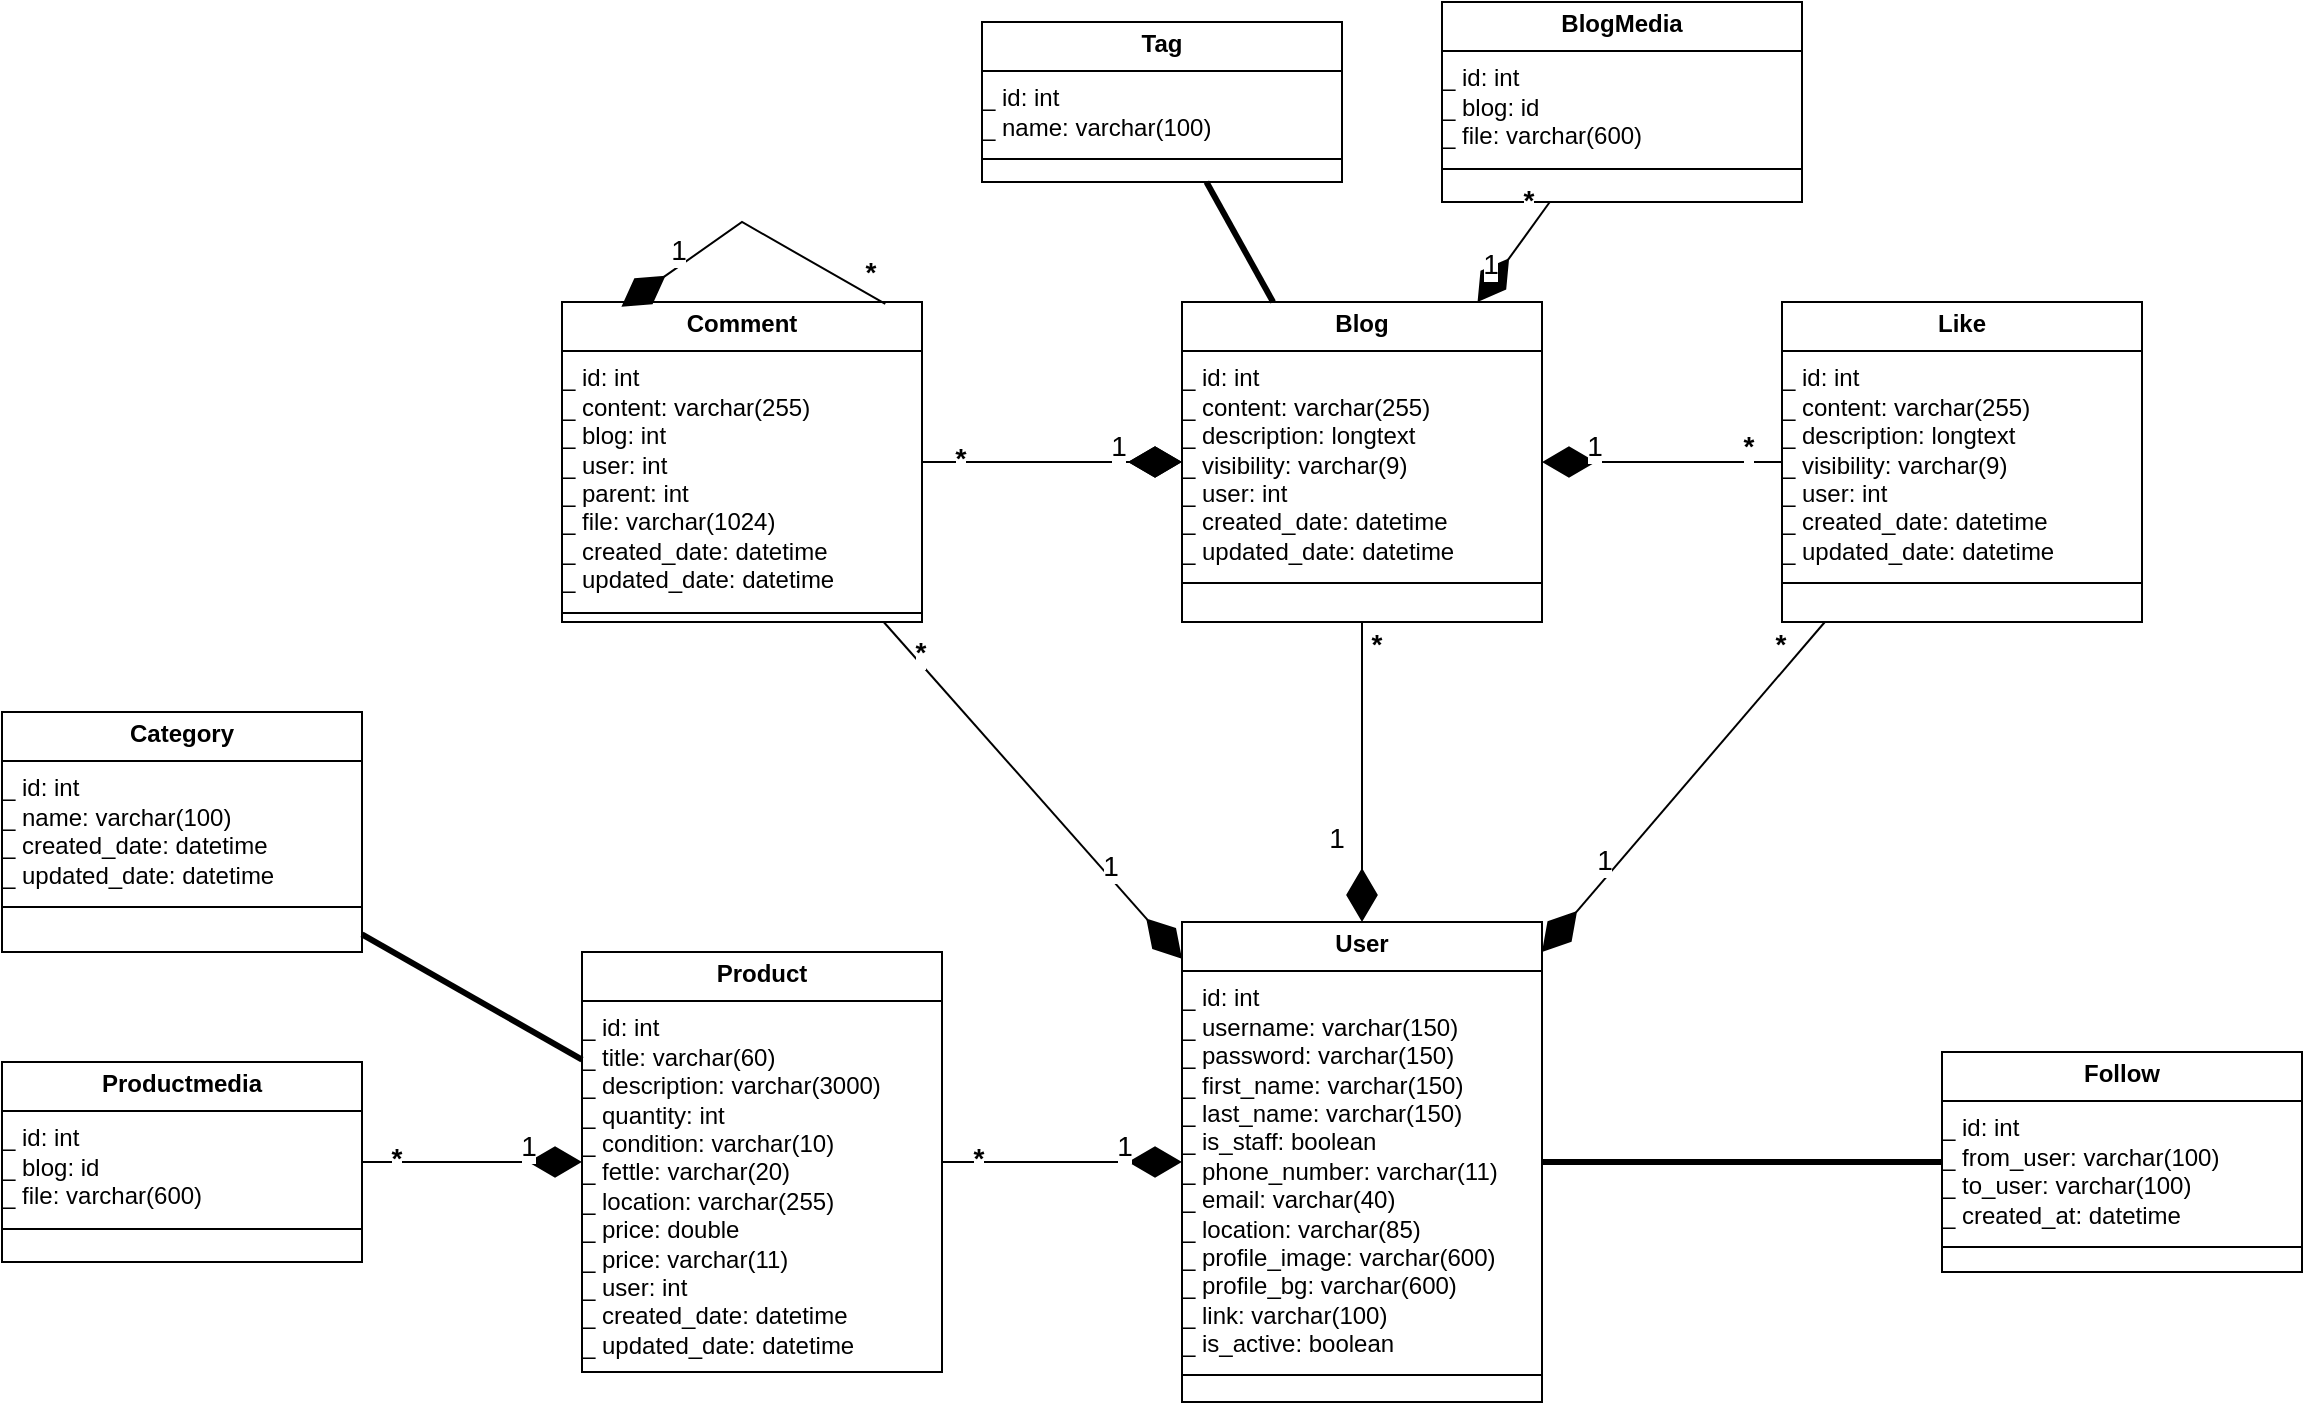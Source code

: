 <mxfile version="24.7.17">
  <diagram name="Page-1" id="c4acf3e9-155e-7222-9cf6-157b1a14988f">
    <mxGraphModel dx="2140" dy="1663" grid="1" gridSize="10" guides="1" tooltips="1" connect="1" arrows="1" fold="1" page="1" pageScale="1" pageWidth="850" pageHeight="1100" background="none" math="0" shadow="0">
      <root>
        <mxCell id="0" />
        <mxCell id="1" parent="0" />
        <mxCell id="75buAJmkiO0_xKclVIpT-29" value="&lt;p style=&quot;margin:0px;margin-top:4px;text-align:center;&quot;&gt;&lt;b&gt;User&lt;/b&gt;&lt;/p&gt;&lt;hr size=&quot;1&quot; style=&quot;border-style:solid;&quot;&gt;_ id: int&lt;div&gt;_ username: varchar(150)&lt;/div&gt;&lt;div&gt;_ password: varchar(150)&lt;/div&gt;&lt;div&gt;_ first_name: varchar(150)&lt;div&gt;_ last_name: varchar(150)&lt;/div&gt;&lt;div&gt;_ is_staff: boolean&lt;/div&gt;&lt;div&gt;_ phone_number: varchar(11)&lt;div&gt;_ email: varchar(40)&lt;/div&gt;&lt;div&gt;_ location: varchar(85)&lt;/div&gt;&lt;/div&gt;&lt;div&gt;_ profile_image: varchar(600)&lt;div&gt;_ profile_bg: varchar(600)&lt;/div&gt;&lt;div&gt;_ link: varchar(100)&lt;/div&gt;&lt;/div&gt;&lt;div&gt;_ is_active: boolean&lt;/div&gt;&lt;div&gt;&lt;div style=&quot;height:2px;&quot;&gt;&lt;/div&gt;&lt;hr size=&quot;1&quot; style=&quot;border-style:solid;&quot;&gt;&lt;div style=&quot;height:2px;&quot;&gt;&lt;/div&gt;&lt;/div&gt;&lt;/div&gt;" style="verticalAlign=top;align=left;overflow=fill;html=1;whiteSpace=wrap;" parent="1" vertex="1">
          <mxGeometry x="460" y="50" width="180" height="240" as="geometry" />
        </mxCell>
        <mxCell id="75buAJmkiO0_xKclVIpT-30" value="&lt;p style=&quot;margin:0px;margin-top:4px;text-align:center;&quot;&gt;&lt;b&gt;Follow&lt;/b&gt;&lt;/p&gt;&lt;hr size=&quot;1&quot; style=&quot;border-style:solid;&quot;&gt;_ id: int&lt;div&gt;_ from_user: varchar(100)&lt;/div&gt;&lt;div&gt;_ to_user: varchar(100)&lt;/div&gt;&lt;div&gt;_ created_at: datetime&lt;div&gt;&lt;div style=&quot;height:2px;&quot;&gt;&lt;/div&gt;&lt;hr size=&quot;1&quot; style=&quot;border-style:solid;&quot;&gt;&lt;div style=&quot;height:2px;&quot;&gt;&lt;/div&gt;&lt;/div&gt;&lt;/div&gt;" style="verticalAlign=top;align=left;overflow=fill;html=1;whiteSpace=wrap;" parent="1" vertex="1">
          <mxGeometry x="840" y="115" width="180" height="110" as="geometry" />
        </mxCell>
        <mxCell id="75buAJmkiO0_xKclVIpT-48" value="&lt;p style=&quot;margin:0px;margin-top:4px;text-align:center;&quot;&gt;&lt;b&gt;Blog&lt;/b&gt;&lt;/p&gt;&lt;hr size=&quot;1&quot; style=&quot;border-style:solid;&quot;&gt;_ id: int&lt;div&gt;_ content: varchar(255)&lt;/div&gt;&lt;div&gt;_ description: longtext&lt;/div&gt;&lt;div&gt;_ visibility: varchar(9)&lt;div&gt;_ user: int&lt;/div&gt;&lt;div&gt;_ created_date: datetime&lt;/div&gt;&lt;div&gt;_ updated_date: datetime&lt;/div&gt;&lt;div&gt;&lt;div style=&quot;height:2px;&quot;&gt;&lt;/div&gt;&lt;hr size=&quot;1&quot; style=&quot;border-style:solid;&quot;&gt;&lt;div style=&quot;height:2px;&quot;&gt;&lt;/div&gt;&lt;/div&gt;&lt;/div&gt;" style="verticalAlign=top;align=left;overflow=fill;html=1;whiteSpace=wrap;" parent="1" vertex="1">
          <mxGeometry x="460" y="-260" width="180" height="160" as="geometry" />
        </mxCell>
        <mxCell id="75buAJmkiO0_xKclVIpT-49" value="" style="endArrow=diamondThin;endFill=1;endSize=24;html=1;rounded=0;" parent="1" source="75buAJmkiO0_xKclVIpT-48" target="75buAJmkiO0_xKclVIpT-29" edge="1">
          <mxGeometry width="160" relative="1" as="geometry">
            <mxPoint x="850" y="208" as="sourcePoint" />
            <mxPoint x="649" y="208" as="targetPoint" />
          </mxGeometry>
        </mxCell>
        <mxCell id="75buAJmkiO0_xKclVIpT-50" value="&lt;font style=&quot;font-size: 14px;&quot;&gt;1&lt;/font&gt;" style="edgeLabel;html=1;align=center;verticalAlign=middle;resizable=0;points=[];" parent="75buAJmkiO0_xKclVIpT-49" vertex="1" connectable="0">
          <mxGeometry x="0.539" relative="1" as="geometry">
            <mxPoint x="-13" y="-8" as="offset" />
          </mxGeometry>
        </mxCell>
        <mxCell id="75buAJmkiO0_xKclVIpT-51" value="&lt;font style=&quot;font-size: 14px;&quot;&gt;&lt;b&gt;*&lt;/b&gt;&lt;/font&gt;" style="edgeLabel;html=1;align=center;verticalAlign=middle;resizable=0;points=[];" parent="75buAJmkiO0_xKclVIpT-49" vertex="1" connectable="0">
          <mxGeometry x="-0.789" y="-3" relative="1" as="geometry">
            <mxPoint x="10" y="-5" as="offset" />
          </mxGeometry>
        </mxCell>
        <mxCell id="75buAJmkiO0_xKclVIpT-52" value="&lt;p style=&quot;margin:0px;margin-top:4px;text-align:center;&quot;&gt;&lt;b&gt;BlogMedia&lt;/b&gt;&lt;/p&gt;&lt;hr size=&quot;1&quot; style=&quot;border-style:solid;&quot;&gt;_ id: int&lt;div&gt;_ blog: id&lt;/div&gt;&lt;div&gt;_ file: varchar(600)&lt;/div&gt;&lt;div&gt;&lt;div&gt;&lt;div style=&quot;height:2px;&quot;&gt;&lt;/div&gt;&lt;hr size=&quot;1&quot; style=&quot;border-style:solid;&quot;&gt;&lt;div style=&quot;height:2px;&quot;&gt;&lt;/div&gt;&lt;/div&gt;&lt;/div&gt;" style="verticalAlign=top;align=left;overflow=fill;html=1;whiteSpace=wrap;" parent="1" vertex="1">
          <mxGeometry x="590" y="-410" width="180" height="100" as="geometry" />
        </mxCell>
        <mxCell id="75buAJmkiO0_xKclVIpT-53" value="" style="endArrow=diamondThin;endFill=1;endSize=24;html=1;rounded=0;" parent="1" source="75buAJmkiO0_xKclVIpT-52" target="75buAJmkiO0_xKclVIpT-48" edge="1">
          <mxGeometry width="160" relative="1" as="geometry">
            <mxPoint x="760" y="-90" as="sourcePoint" />
            <mxPoint x="560" y="60" as="targetPoint" />
          </mxGeometry>
        </mxCell>
        <mxCell id="75buAJmkiO0_xKclVIpT-54" value="&lt;font style=&quot;font-size: 14px;&quot;&gt;1&lt;/font&gt;" style="edgeLabel;html=1;align=center;verticalAlign=middle;resizable=0;points=[];" parent="75buAJmkiO0_xKclVIpT-53" vertex="1" connectable="0">
          <mxGeometry x="0.539" relative="1" as="geometry">
            <mxPoint x="-2" y="-8" as="offset" />
          </mxGeometry>
        </mxCell>
        <mxCell id="75buAJmkiO0_xKclVIpT-55" value="&lt;font style=&quot;font-size: 14px;&quot;&gt;&lt;b&gt;*&lt;/b&gt;&lt;/font&gt;" style="edgeLabel;html=1;align=center;verticalAlign=middle;resizable=0;points=[];" parent="75buAJmkiO0_xKclVIpT-53" vertex="1" connectable="0">
          <mxGeometry x="-0.789" y="-3" relative="1" as="geometry">
            <mxPoint x="-5" y="-5" as="offset" />
          </mxGeometry>
        </mxCell>
        <mxCell id="75buAJmkiO0_xKclVIpT-65" value="" style="endArrow=none;startArrow=none;endFill=0;startFill=0;endSize=8;html=1;verticalAlign=bottom;labelBackgroundColor=none;strokeWidth=3;rounded=0;" parent="1" source="75buAJmkiO0_xKclVIpT-29" target="75buAJmkiO0_xKclVIpT-30" edge="1">
          <mxGeometry width="160" relative="1" as="geometry">
            <mxPoint x="680" y="70" as="sourcePoint" />
            <mxPoint x="980" y="60" as="targetPoint" />
          </mxGeometry>
        </mxCell>
        <mxCell id="75buAJmkiO0_xKclVIpT-68" value="&lt;p style=&quot;margin:0px;margin-top:4px;text-align:center;&quot;&gt;&lt;b&gt;Comment&lt;/b&gt;&lt;/p&gt;&lt;hr size=&quot;1&quot; style=&quot;border-style:solid;&quot;&gt;_ id: int&lt;div&gt;_ content: varchar(255)&lt;/div&gt;&lt;div&gt;_ blog: int&lt;/div&gt;&lt;div&gt;_ user: int&lt;br&gt;&lt;/div&gt;&lt;div&gt;_ parent: int&lt;div&gt;_ file: varchar(1024)&lt;/div&gt;&lt;div&gt;_ created_date: datetime&lt;/div&gt;&lt;div&gt;_ updated_date: datetime&lt;/div&gt;&lt;div&gt;&lt;div style=&quot;height:2px;&quot;&gt;&lt;/div&gt;&lt;hr size=&quot;1&quot; style=&quot;border-style:solid;&quot;&gt;&lt;div style=&quot;height:2px;&quot;&gt;&lt;/div&gt;&lt;/div&gt;&lt;/div&gt;" style="verticalAlign=top;align=left;overflow=fill;html=1;whiteSpace=wrap;" parent="1" vertex="1">
          <mxGeometry x="150" y="-260" width="180" height="160" as="geometry" />
        </mxCell>
        <mxCell id="75buAJmkiO0_xKclVIpT-69" value="" style="endArrow=diamondThin;endFill=1;endSize=24;html=1;rounded=0;" parent="1" source="75buAJmkiO0_xKclVIpT-68" target="75buAJmkiO0_xKclVIpT-48" edge="1">
          <mxGeometry width="160" relative="1" as="geometry">
            <mxPoint x="790" y="-170" as="sourcePoint" />
            <mxPoint x="650" y="-170" as="targetPoint" />
          </mxGeometry>
        </mxCell>
        <mxCell id="75buAJmkiO0_xKclVIpT-70" value="&lt;font style=&quot;font-size: 14px;&quot;&gt;1&lt;/font&gt;" style="edgeLabel;html=1;align=center;verticalAlign=middle;resizable=0;points=[];" parent="75buAJmkiO0_xKclVIpT-69" vertex="1" connectable="0">
          <mxGeometry x="0.539" relative="1" as="geometry">
            <mxPoint x="-2" y="-8" as="offset" />
          </mxGeometry>
        </mxCell>
        <mxCell id="75buAJmkiO0_xKclVIpT-71" value="&lt;font style=&quot;font-size: 14px;&quot;&gt;&lt;b&gt;*&lt;/b&gt;&lt;/font&gt;" style="edgeLabel;html=1;align=center;verticalAlign=middle;resizable=0;points=[];" parent="75buAJmkiO0_xKclVIpT-69" vertex="1" connectable="0">
          <mxGeometry x="-0.789" y="-3" relative="1" as="geometry">
            <mxPoint x="5" y="-5" as="offset" />
          </mxGeometry>
        </mxCell>
        <mxCell id="75buAJmkiO0_xKclVIpT-78" value="" style="endArrow=diamondThin;endFill=1;endSize=24;html=1;rounded=0;entryX=0.165;entryY=0.015;entryDx=0;entryDy=0;entryPerimeter=0;exitX=0.898;exitY=0.006;exitDx=0;exitDy=0;exitPerimeter=0;" parent="1" source="75buAJmkiO0_xKclVIpT-68" target="75buAJmkiO0_xKclVIpT-68" edge="1">
          <mxGeometry width="160" relative="1" as="geometry">
            <mxPoint x="310" y="-330" as="sourcePoint" />
            <mxPoint x="200" y="-350" as="targetPoint" />
            <Array as="points">
              <mxPoint x="240" y="-300" />
            </Array>
          </mxGeometry>
        </mxCell>
        <mxCell id="75buAJmkiO0_xKclVIpT-79" value="&lt;font style=&quot;font-size: 14px;&quot;&gt;1&lt;/font&gt;" style="edgeLabel;html=1;align=center;verticalAlign=middle;resizable=0;points=[];" parent="75buAJmkiO0_xKclVIpT-78" vertex="1" connectable="0">
          <mxGeometry x="0.539" relative="1" as="geometry">
            <mxPoint x="-2" y="-8" as="offset" />
          </mxGeometry>
        </mxCell>
        <mxCell id="75buAJmkiO0_xKclVIpT-80" value="&lt;font style=&quot;font-size: 14px;&quot;&gt;&lt;b&gt;*&lt;/b&gt;&lt;/font&gt;" style="edgeLabel;html=1;align=center;verticalAlign=middle;resizable=0;points=[];" parent="75buAJmkiO0_xKclVIpT-78" vertex="1" connectable="0">
          <mxGeometry x="-0.789" y="-3" relative="1" as="geometry">
            <mxPoint x="5" y="-5" as="offset" />
          </mxGeometry>
        </mxCell>
        <mxCell id="75buAJmkiO0_xKclVIpT-85" value="" style="endArrow=diamondThin;endFill=1;endSize=24;html=1;rounded=0;" parent="1" source="75buAJmkiO0_xKclVIpT-68" target="75buAJmkiO0_xKclVIpT-29" edge="1">
          <mxGeometry width="160" relative="1" as="geometry">
            <mxPoint x="340" y="-170" as="sourcePoint" />
            <mxPoint x="470" y="-170" as="targetPoint" />
          </mxGeometry>
        </mxCell>
        <mxCell id="75buAJmkiO0_xKclVIpT-86" value="&lt;font style=&quot;font-size: 14px;&quot;&gt;1&lt;/font&gt;" style="edgeLabel;html=1;align=center;verticalAlign=middle;resizable=0;points=[];" parent="75buAJmkiO0_xKclVIpT-85" vertex="1" connectable="0">
          <mxGeometry x="0.539" relative="1" as="geometry">
            <mxPoint x="-2" y="-8" as="offset" />
          </mxGeometry>
        </mxCell>
        <mxCell id="75buAJmkiO0_xKclVIpT-87" value="&lt;font style=&quot;font-size: 14px;&quot;&gt;&lt;b&gt;*&lt;/b&gt;&lt;/font&gt;" style="edgeLabel;html=1;align=center;verticalAlign=middle;resizable=0;points=[];" parent="75buAJmkiO0_xKclVIpT-85" vertex="1" connectable="0">
          <mxGeometry x="-0.789" y="-3" relative="1" as="geometry">
            <mxPoint x="5" y="-5" as="offset" />
          </mxGeometry>
        </mxCell>
        <mxCell id="4jcIG2vYjWAaLgkACTkH-1" value="" style="endArrow=diamondThin;endFill=1;endSize=24;html=1;rounded=0;" edge="1" parent="1">
          <mxGeometry width="160" relative="1" as="geometry">
            <mxPoint x="330" y="-180" as="sourcePoint" />
            <mxPoint x="460" y="-180" as="targetPoint" />
          </mxGeometry>
        </mxCell>
        <mxCell id="4jcIG2vYjWAaLgkACTkH-2" value="&lt;font style=&quot;font-size: 14px;&quot;&gt;1&lt;/font&gt;" style="edgeLabel;html=1;align=center;verticalAlign=middle;resizable=0;points=[];" vertex="1" connectable="0" parent="4jcIG2vYjWAaLgkACTkH-1">
          <mxGeometry x="0.539" relative="1" as="geometry">
            <mxPoint x="-2" y="-8" as="offset" />
          </mxGeometry>
        </mxCell>
        <mxCell id="4jcIG2vYjWAaLgkACTkH-3" value="&lt;font style=&quot;font-size: 14px;&quot;&gt;&lt;b&gt;*&lt;/b&gt;&lt;/font&gt;" style="edgeLabel;html=1;align=center;verticalAlign=middle;resizable=0;points=[];" vertex="1" connectable="0" parent="4jcIG2vYjWAaLgkACTkH-1">
          <mxGeometry x="-0.789" y="-3" relative="1" as="geometry">
            <mxPoint x="5" y="-5" as="offset" />
          </mxGeometry>
        </mxCell>
        <mxCell id="4jcIG2vYjWAaLgkACTkH-8" value="&lt;p style=&quot;margin:0px;margin-top:4px;text-align:center;&quot;&gt;&lt;b&gt;Product&lt;/b&gt;&lt;/p&gt;&lt;hr size=&quot;1&quot; style=&quot;border-style:solid;&quot;&gt;_ id: int&lt;div&gt;_ title: varchar(60)&lt;/div&gt;&lt;div&gt;_ description: varchar(3000)&lt;/div&gt;&lt;div&gt;_ quantity: int&lt;div&gt;_ condition: varchar(10)&lt;/div&gt;&lt;div&gt;_ fettle: varchar(20)&lt;br&gt;&lt;/div&gt;&lt;div&gt;_ location: varchar(255)&lt;br&gt;&lt;/div&gt;&lt;div&gt;_ price: double&lt;br&gt;&lt;/div&gt;&lt;div&gt;&lt;div&gt;_ price: varchar(11)&lt;/div&gt;&lt;/div&gt;&lt;div&gt;_ user: int&lt;br&gt;&lt;/div&gt;&lt;div&gt;&lt;span style=&quot;background-color: initial;&quot;&gt;_ created_date: datetime&lt;/span&gt;&lt;br&gt;&lt;/div&gt;&lt;div&gt;_ updated_date: datetime&lt;/div&gt;&lt;div&gt;&lt;div style=&quot;height:2px;&quot;&gt;&lt;/div&gt;&lt;hr size=&quot;1&quot; style=&quot;border-style:solid;&quot;&gt;&lt;div style=&quot;height:2px;&quot;&gt;&lt;/div&gt;&lt;/div&gt;&lt;/div&gt;" style="verticalAlign=top;align=left;overflow=fill;html=1;whiteSpace=wrap;" vertex="1" parent="1">
          <mxGeometry x="160" y="65" width="180" height="210" as="geometry" />
        </mxCell>
        <mxCell id="4jcIG2vYjWAaLgkACTkH-9" value="&lt;p style=&quot;margin:0px;margin-top:4px;text-align:center;&quot;&gt;&lt;b&gt;Productmedia&lt;/b&gt;&lt;/p&gt;&lt;hr size=&quot;1&quot; style=&quot;border-style:solid;&quot;&gt;_ id: int&lt;div&gt;_ blog: id&lt;/div&gt;&lt;div&gt;_ file: varchar(600)&lt;/div&gt;&lt;div&gt;&lt;div&gt;&lt;div style=&quot;height:2px;&quot;&gt;&lt;/div&gt;&lt;hr size=&quot;1&quot; style=&quot;border-style:solid;&quot;&gt;&lt;div style=&quot;height:2px;&quot;&gt;&lt;/div&gt;&lt;/div&gt;&lt;/div&gt;" style="verticalAlign=top;align=left;overflow=fill;html=1;whiteSpace=wrap;" vertex="1" parent="1">
          <mxGeometry x="-130" y="120" width="180" height="100" as="geometry" />
        </mxCell>
        <mxCell id="4jcIG2vYjWAaLgkACTkH-10" value="" style="endArrow=diamondThin;endFill=1;endSize=24;html=1;rounded=0;" edge="1" parent="1" source="4jcIG2vYjWAaLgkACTkH-8" target="75buAJmkiO0_xKclVIpT-29">
          <mxGeometry width="160" relative="1" as="geometry">
            <mxPoint x="321" y="-90" as="sourcePoint" />
            <mxPoint x="470" y="78" as="targetPoint" />
          </mxGeometry>
        </mxCell>
        <mxCell id="4jcIG2vYjWAaLgkACTkH-11" value="&lt;font style=&quot;font-size: 14px;&quot;&gt;1&lt;/font&gt;" style="edgeLabel;html=1;align=center;verticalAlign=middle;resizable=0;points=[];" vertex="1" connectable="0" parent="4jcIG2vYjWAaLgkACTkH-10">
          <mxGeometry x="0.539" relative="1" as="geometry">
            <mxPoint x="-2" y="-8" as="offset" />
          </mxGeometry>
        </mxCell>
        <mxCell id="4jcIG2vYjWAaLgkACTkH-12" value="&lt;font style=&quot;font-size: 14px;&quot;&gt;&lt;b&gt;*&lt;/b&gt;&lt;/font&gt;" style="edgeLabel;html=1;align=center;verticalAlign=middle;resizable=0;points=[];" vertex="1" connectable="0" parent="4jcIG2vYjWAaLgkACTkH-10">
          <mxGeometry x="-0.789" y="-3" relative="1" as="geometry">
            <mxPoint x="5" y="-5" as="offset" />
          </mxGeometry>
        </mxCell>
        <mxCell id="4jcIG2vYjWAaLgkACTkH-13" value="" style="endArrow=diamondThin;endFill=1;endSize=24;html=1;rounded=0;" edge="1" parent="1" source="4jcIG2vYjWAaLgkACTkH-9" target="4jcIG2vYjWAaLgkACTkH-8">
          <mxGeometry width="160" relative="1" as="geometry">
            <mxPoint x="350" y="180" as="sourcePoint" />
            <mxPoint x="470" y="180" as="targetPoint" />
          </mxGeometry>
        </mxCell>
        <mxCell id="4jcIG2vYjWAaLgkACTkH-14" value="&lt;font style=&quot;font-size: 14px;&quot;&gt;1&lt;/font&gt;" style="edgeLabel;html=1;align=center;verticalAlign=middle;resizable=0;points=[];" vertex="1" connectable="0" parent="4jcIG2vYjWAaLgkACTkH-13">
          <mxGeometry x="0.539" relative="1" as="geometry">
            <mxPoint x="-2" y="-8" as="offset" />
          </mxGeometry>
        </mxCell>
        <mxCell id="4jcIG2vYjWAaLgkACTkH-15" value="&lt;font style=&quot;font-size: 14px;&quot;&gt;&lt;b&gt;*&lt;/b&gt;&lt;/font&gt;" style="edgeLabel;html=1;align=center;verticalAlign=middle;resizable=0;points=[];" vertex="1" connectable="0" parent="4jcIG2vYjWAaLgkACTkH-13">
          <mxGeometry x="-0.789" y="-3" relative="1" as="geometry">
            <mxPoint x="5" y="-5" as="offset" />
          </mxGeometry>
        </mxCell>
        <mxCell id="4jcIG2vYjWAaLgkACTkH-16" value="&lt;p style=&quot;margin:0px;margin-top:4px;text-align:center;&quot;&gt;&lt;b&gt;Category&lt;/b&gt;&lt;/p&gt;&lt;hr size=&quot;1&quot; style=&quot;border-style:solid;&quot;&gt;_ id: int&lt;div&gt;_ name: varchar(100)&lt;/div&gt;&lt;div&gt;&lt;div&gt;_ created_date: datetime&lt;/div&gt;&lt;div&gt;_ updated_date: datetime&lt;/div&gt;&lt;div&gt;&lt;div style=&quot;height:2px;&quot;&gt;&lt;/div&gt;&lt;hr size=&quot;1&quot; style=&quot;border-style:solid;&quot;&gt;&lt;div style=&quot;height:2px;&quot;&gt;&lt;/div&gt;&lt;/div&gt;&lt;/div&gt;" style="verticalAlign=top;align=left;overflow=fill;html=1;whiteSpace=wrap;" vertex="1" parent="1">
          <mxGeometry x="-130" y="-55" width="180" height="120" as="geometry" />
        </mxCell>
        <mxCell id="4jcIG2vYjWAaLgkACTkH-17" value="" style="endArrow=none;startArrow=none;endFill=0;startFill=0;endSize=8;html=1;verticalAlign=bottom;labelBackgroundColor=none;strokeWidth=3;rounded=0;" edge="1" parent="1" source="4jcIG2vYjWAaLgkACTkH-8" target="4jcIG2vYjWAaLgkACTkH-16">
          <mxGeometry width="160" relative="1" as="geometry">
            <mxPoint x="650" y="180" as="sourcePoint" />
            <mxPoint x="850" y="180" as="targetPoint" />
          </mxGeometry>
        </mxCell>
        <mxCell id="4jcIG2vYjWAaLgkACTkH-18" value="&lt;p style=&quot;margin:0px;margin-top:4px;text-align:center;&quot;&gt;&lt;b&gt;Tag&lt;/b&gt;&lt;/p&gt;&lt;hr size=&quot;1&quot; style=&quot;border-style:solid;&quot;&gt;_ id: int&lt;div&gt;_ name: varchar(100)&lt;/div&gt;&lt;div&gt;&lt;div&gt;&lt;div style=&quot;height:2px;&quot;&gt;&lt;/div&gt;&lt;hr size=&quot;1&quot; style=&quot;border-style:solid;&quot;&gt;&lt;div style=&quot;height:2px;&quot;&gt;&lt;/div&gt;&lt;/div&gt;&lt;/div&gt;" style="verticalAlign=top;align=left;overflow=fill;html=1;whiteSpace=wrap;" vertex="1" parent="1">
          <mxGeometry x="360" y="-400" width="180" height="80" as="geometry" />
        </mxCell>
        <mxCell id="4jcIG2vYjWAaLgkACTkH-19" value="" style="endArrow=none;startArrow=none;endFill=0;startFill=0;endSize=8;html=1;verticalAlign=bottom;labelBackgroundColor=none;strokeWidth=3;rounded=0;" edge="1" parent="1" source="75buAJmkiO0_xKclVIpT-48" target="4jcIG2vYjWAaLgkACTkH-18">
          <mxGeometry width="160" relative="1" as="geometry">
            <mxPoint x="170" y="129" as="sourcePoint" />
            <mxPoint x="60" y="66" as="targetPoint" />
          </mxGeometry>
        </mxCell>
        <mxCell id="4jcIG2vYjWAaLgkACTkH-20" value="&lt;p style=&quot;margin:0px;margin-top:4px;text-align:center;&quot;&gt;&lt;b&gt;Like&lt;/b&gt;&lt;/p&gt;&lt;hr size=&quot;1&quot; style=&quot;border-style:solid;&quot;&gt;_ id: int&lt;div&gt;_ content: varchar(255)&lt;/div&gt;&lt;div&gt;_ description: longtext&lt;/div&gt;&lt;div&gt;_ visibility: varchar(9)&lt;div&gt;_ user: int&lt;/div&gt;&lt;div&gt;_ created_date: datetime&lt;/div&gt;&lt;div&gt;_ updated_date: datetime&lt;/div&gt;&lt;div&gt;&lt;div style=&quot;height:2px;&quot;&gt;&lt;/div&gt;&lt;hr size=&quot;1&quot; style=&quot;border-style:solid;&quot;&gt;&lt;div style=&quot;height:2px;&quot;&gt;&lt;/div&gt;&lt;/div&gt;&lt;/div&gt;" style="verticalAlign=top;align=left;overflow=fill;html=1;whiteSpace=wrap;" vertex="1" parent="1">
          <mxGeometry x="760" y="-260" width="180" height="160" as="geometry" />
        </mxCell>
        <mxCell id="4jcIG2vYjWAaLgkACTkH-21" value="" style="endArrow=diamondThin;endFill=1;endSize=24;html=1;rounded=0;" edge="1" parent="1" source="4jcIG2vYjWAaLgkACTkH-20" target="75buAJmkiO0_xKclVIpT-48">
          <mxGeometry width="160" relative="1" as="geometry">
            <mxPoint x="654" y="-300" as="sourcePoint" />
            <mxPoint x="618" y="-250" as="targetPoint" />
          </mxGeometry>
        </mxCell>
        <mxCell id="4jcIG2vYjWAaLgkACTkH-22" value="&lt;font style=&quot;font-size: 14px;&quot;&gt;1&lt;/font&gt;" style="edgeLabel;html=1;align=center;verticalAlign=middle;resizable=0;points=[];" vertex="1" connectable="0" parent="4jcIG2vYjWAaLgkACTkH-21">
          <mxGeometry x="0.539" relative="1" as="geometry">
            <mxPoint x="-2" y="-8" as="offset" />
          </mxGeometry>
        </mxCell>
        <mxCell id="4jcIG2vYjWAaLgkACTkH-23" value="&lt;font style=&quot;font-size: 14px;&quot;&gt;&lt;b&gt;*&lt;/b&gt;&lt;/font&gt;" style="edgeLabel;html=1;align=center;verticalAlign=middle;resizable=0;points=[];" vertex="1" connectable="0" parent="4jcIG2vYjWAaLgkACTkH-21">
          <mxGeometry x="-0.789" y="-3" relative="1" as="geometry">
            <mxPoint x="-5" y="-5" as="offset" />
          </mxGeometry>
        </mxCell>
        <mxCell id="4jcIG2vYjWAaLgkACTkH-24" value="" style="endArrow=diamondThin;endFill=1;endSize=24;html=1;rounded=0;" edge="1" parent="1" source="4jcIG2vYjWAaLgkACTkH-20" target="75buAJmkiO0_xKclVIpT-29">
          <mxGeometry width="160" relative="1" as="geometry">
            <mxPoint x="770" y="-170" as="sourcePoint" />
            <mxPoint x="650" y="-170" as="targetPoint" />
          </mxGeometry>
        </mxCell>
        <mxCell id="4jcIG2vYjWAaLgkACTkH-25" value="&lt;font style=&quot;font-size: 14px;&quot;&gt;1&lt;/font&gt;" style="edgeLabel;html=1;align=center;verticalAlign=middle;resizable=0;points=[];" vertex="1" connectable="0" parent="4jcIG2vYjWAaLgkACTkH-24">
          <mxGeometry x="0.539" relative="1" as="geometry">
            <mxPoint x="-2" y="-8" as="offset" />
          </mxGeometry>
        </mxCell>
        <mxCell id="4jcIG2vYjWAaLgkACTkH-26" value="&lt;font style=&quot;font-size: 14px;&quot;&gt;&lt;b&gt;*&lt;/b&gt;&lt;/font&gt;" style="edgeLabel;html=1;align=center;verticalAlign=middle;resizable=0;points=[];" vertex="1" connectable="0" parent="4jcIG2vYjWAaLgkACTkH-24">
          <mxGeometry x="-0.789" y="-3" relative="1" as="geometry">
            <mxPoint x="-5" y="-5" as="offset" />
          </mxGeometry>
        </mxCell>
      </root>
    </mxGraphModel>
  </diagram>
</mxfile>
